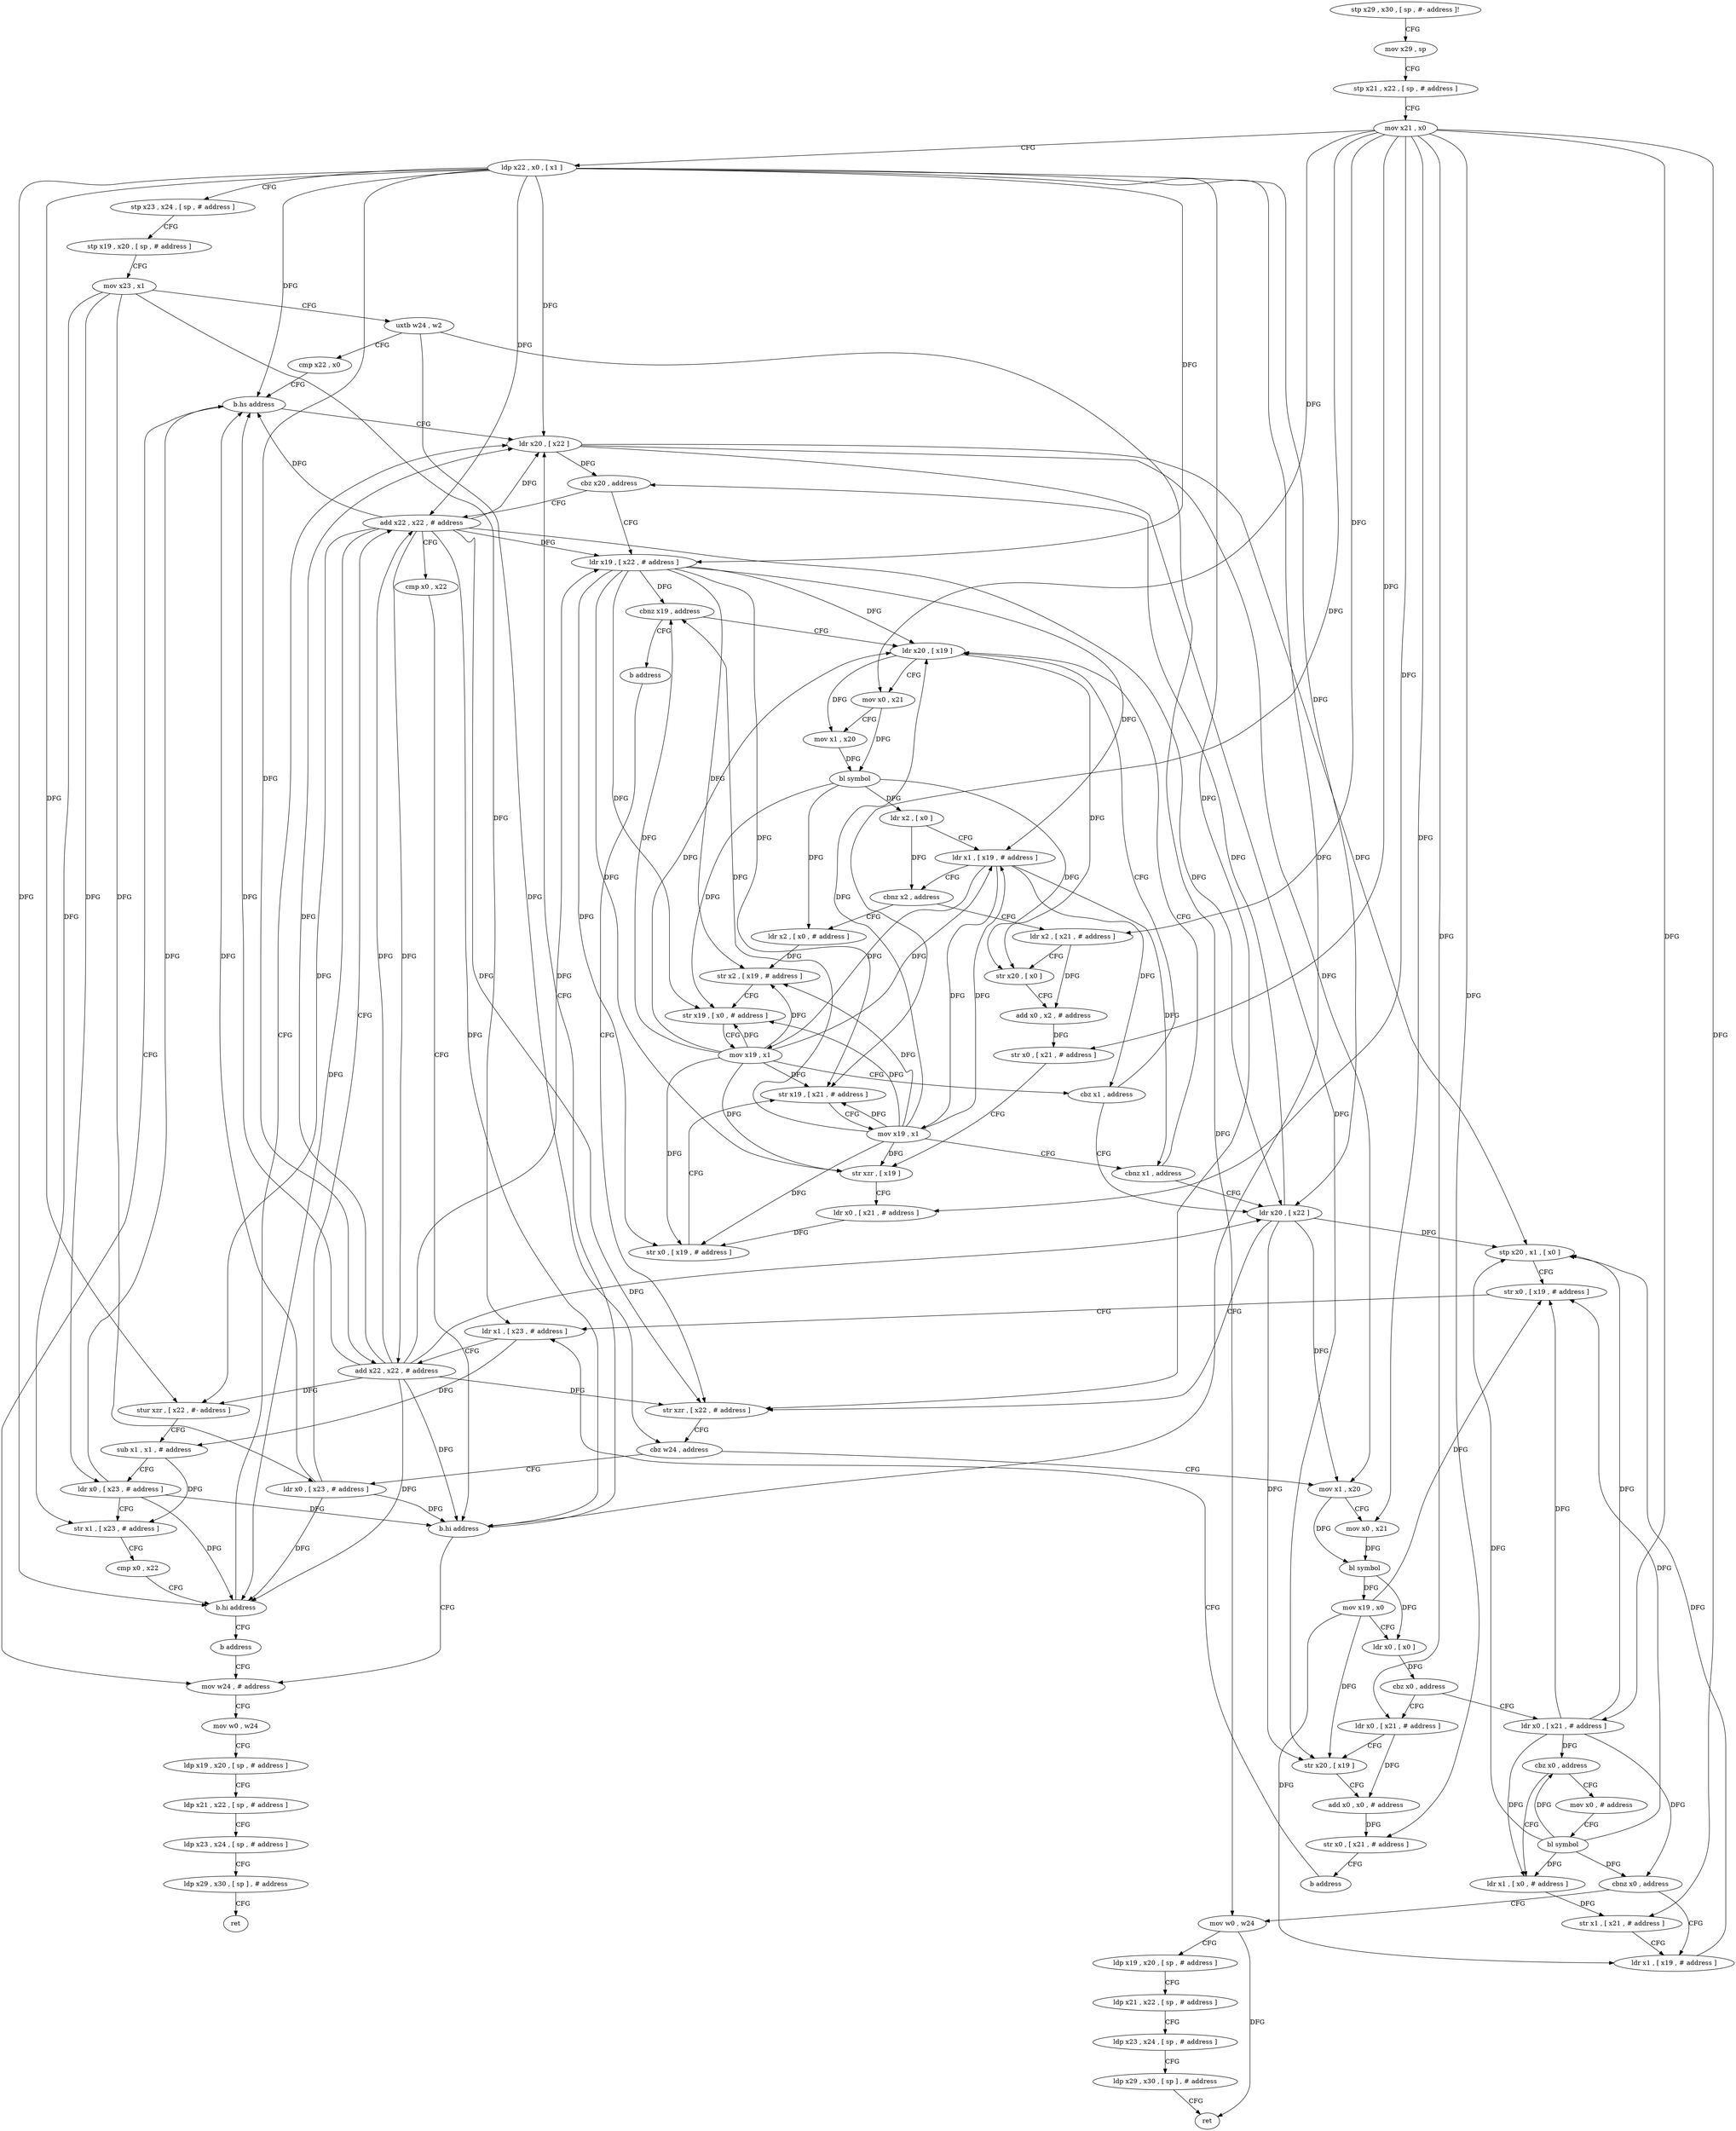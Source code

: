digraph "func" {
"4282904" [label = "stp x29 , x30 , [ sp , #- address ]!" ]
"4282908" [label = "mov x29 , sp" ]
"4282912" [label = "stp x21 , x22 , [ sp , # address ]" ]
"4282916" [label = "mov x21 , x0" ]
"4282920" [label = "ldp x22 , x0 , [ x1 ]" ]
"4282924" [label = "stp x23 , x24 , [ sp , # address ]" ]
"4282928" [label = "stp x19 , x20 , [ sp , # address ]" ]
"4282932" [label = "mov x23 , x1" ]
"4282936" [label = "uxtb w24 , w2" ]
"4282940" [label = "cmp x22 , x0" ]
"4282944" [label = "b.hs address" ]
"4283084" [label = "mov w24 , # address" ]
"4282948" [label = "ldr x20 , [ x22 ]" ]
"4283088" [label = "mov w0 , w24" ]
"4283092" [label = "ldp x19 , x20 , [ sp , # address ]" ]
"4283096" [label = "ldp x21 , x22 , [ sp , # address ]" ]
"4283100" [label = "ldp x23 , x24 , [ sp , # address ]" ]
"4283104" [label = "ldp x29 , x30 , [ sp ] , # address" ]
"4283108" [label = "ret" ]
"4282952" [label = "cbz x20 , address" ]
"4283072" [label = "add x22 , x22 , # address" ]
"4282956" [label = "ldr x19 , [ x22 , # address ]" ]
"4283076" [label = "cmp x0 , x22" ]
"4283080" [label = "b.hi address" ]
"4282960" [label = "cbnz x19 , address" ]
"4282988" [label = "ldr x20 , [ x19 ]" ]
"4282964" [label = "b address" ]
"4282992" [label = "mov x0 , x21" ]
"4282996" [label = "mov x1 , x20" ]
"4283000" [label = "bl symbol" ]
"4283004" [label = "ldr x2 , [ x0 ]" ]
"4283008" [label = "ldr x1 , [ x19 , # address ]" ]
"4283012" [label = "cbnz x2 , address" ]
"4282968" [label = "ldr x2 , [ x0 , # address ]" ]
"4283016" [label = "ldr x2 , [ x21 , # address ]" ]
"4283060" [label = "str xzr , [ x22 , # address ]" ]
"4282972" [label = "str x2 , [ x19 , # address ]" ]
"4282976" [label = "str x19 , [ x0 , # address ]" ]
"4282980" [label = "mov x19 , x1" ]
"4282984" [label = "cbz x1 , address" ]
"4283056" [label = "ldr x20 , [ x22 ]" ]
"4283020" [label = "str x20 , [ x0 ]" ]
"4283024" [label = "add x0 , x2 , # address" ]
"4283028" [label = "str x0 , [ x21 , # address ]" ]
"4283032" [label = "str xzr , [ x19 ]" ]
"4283036" [label = "ldr x0 , [ x21 , # address ]" ]
"4283040" [label = "str x0 , [ x19 , # address ]" ]
"4283044" [label = "str x19 , [ x21 , # address ]" ]
"4283048" [label = "mov x19 , x1" ]
"4283052" [label = "cbnz x1 , address" ]
"4283064" [label = "cbz w24 , address" ]
"4283112" [label = "mov x1 , x20" ]
"4283068" [label = "ldr x0 , [ x23 , # address ]" ]
"4283116" [label = "mov x0 , x21" ]
"4283120" [label = "bl symbol" ]
"4283124" [label = "mov x19 , x0" ]
"4283128" [label = "ldr x0 , [ x0 ]" ]
"4283132" [label = "cbz x0 , address" ]
"4283200" [label = "ldr x0 , [ x21 , # address ]" ]
"4283136" [label = "ldr x0 , [ x21 , # address ]" ]
"4283204" [label = "str x20 , [ x19 ]" ]
"4283208" [label = "add x0 , x0 , # address" ]
"4283212" [label = "str x0 , [ x21 , # address ]" ]
"4283216" [label = "b address" ]
"4283164" [label = "ldr x1 , [ x23 , # address ]" ]
"4283140" [label = "cbz x0 , address" ]
"4283220" [label = "mov x0 , # address" ]
"4283144" [label = "ldr x1 , [ x0 , # address ]" ]
"4283168" [label = "add x22 , x22 , # address" ]
"4283172" [label = "stur xzr , [ x22 , #- address ]" ]
"4283176" [label = "sub x1 , x1 , # address" ]
"4283180" [label = "ldr x0 , [ x23 , # address ]" ]
"4283184" [label = "str x1 , [ x23 , # address ]" ]
"4283188" [label = "cmp x0 , x22" ]
"4283192" [label = "b.hi address" ]
"4283196" [label = "b address" ]
"4283224" [label = "bl symbol" ]
"4283228" [label = "cbnz x0 , address" ]
"4283152" [label = "ldr x1 , [ x19 , # address ]" ]
"4283232" [label = "mov w0 , w24" ]
"4283148" [label = "str x1 , [ x21 , # address ]" ]
"4283156" [label = "stp x20 , x1 , [ x0 ]" ]
"4283160" [label = "str x0 , [ x19 , # address ]" ]
"4283236" [label = "ldp x19 , x20 , [ sp , # address ]" ]
"4283240" [label = "ldp x21 , x22 , [ sp , # address ]" ]
"4283244" [label = "ldp x23 , x24 , [ sp , # address ]" ]
"4283248" [label = "ldp x29 , x30 , [ sp ] , # address" ]
"4283252" [label = "ret" ]
"4282904" -> "4282908" [ label = "CFG" ]
"4282908" -> "4282912" [ label = "CFG" ]
"4282912" -> "4282916" [ label = "CFG" ]
"4282916" -> "4282920" [ label = "CFG" ]
"4282916" -> "4282992" [ label = "DFG" ]
"4282916" -> "4283016" [ label = "DFG" ]
"4282916" -> "4283028" [ label = "DFG" ]
"4282916" -> "4283036" [ label = "DFG" ]
"4282916" -> "4283044" [ label = "DFG" ]
"4282916" -> "4283116" [ label = "DFG" ]
"4282916" -> "4283200" [ label = "DFG" ]
"4282916" -> "4283212" [ label = "DFG" ]
"4282916" -> "4283136" [ label = "DFG" ]
"4282916" -> "4283148" [ label = "DFG" ]
"4282920" -> "4282924" [ label = "CFG" ]
"4282920" -> "4282944" [ label = "DFG" ]
"4282920" -> "4282948" [ label = "DFG" ]
"4282920" -> "4283072" [ label = "DFG" ]
"4282920" -> "4283080" [ label = "DFG" ]
"4282920" -> "4282956" [ label = "DFG" ]
"4282920" -> "4283060" [ label = "DFG" ]
"4282920" -> "4283056" [ label = "DFG" ]
"4282920" -> "4283168" [ label = "DFG" ]
"4282920" -> "4283172" [ label = "DFG" ]
"4282920" -> "4283192" [ label = "DFG" ]
"4282924" -> "4282928" [ label = "CFG" ]
"4282928" -> "4282932" [ label = "CFG" ]
"4282932" -> "4282936" [ label = "CFG" ]
"4282932" -> "4283068" [ label = "DFG" ]
"4282932" -> "4283164" [ label = "DFG" ]
"4282932" -> "4283180" [ label = "DFG" ]
"4282932" -> "4283184" [ label = "DFG" ]
"4282936" -> "4282940" [ label = "CFG" ]
"4282936" -> "4283064" [ label = "DFG" ]
"4282936" -> "4283232" [ label = "DFG" ]
"4282940" -> "4282944" [ label = "CFG" ]
"4282944" -> "4283084" [ label = "CFG" ]
"4282944" -> "4282948" [ label = "CFG" ]
"4283084" -> "4283088" [ label = "CFG" ]
"4282948" -> "4282952" [ label = "DFG" ]
"4282948" -> "4283112" [ label = "DFG" ]
"4282948" -> "4283204" [ label = "DFG" ]
"4282948" -> "4283156" [ label = "DFG" ]
"4283088" -> "4283092" [ label = "CFG" ]
"4283092" -> "4283096" [ label = "CFG" ]
"4283096" -> "4283100" [ label = "CFG" ]
"4283100" -> "4283104" [ label = "CFG" ]
"4283104" -> "4283108" [ label = "CFG" ]
"4282952" -> "4283072" [ label = "CFG" ]
"4282952" -> "4282956" [ label = "CFG" ]
"4283072" -> "4283076" [ label = "CFG" ]
"4283072" -> "4282948" [ label = "DFG" ]
"4283072" -> "4282944" [ label = "DFG" ]
"4283072" -> "4283080" [ label = "DFG" ]
"4283072" -> "4282956" [ label = "DFG" ]
"4283072" -> "4283060" [ label = "DFG" ]
"4283072" -> "4283056" [ label = "DFG" ]
"4283072" -> "4283168" [ label = "DFG" ]
"4283072" -> "4283172" [ label = "DFG" ]
"4283072" -> "4283192" [ label = "DFG" ]
"4282956" -> "4282960" [ label = "DFG" ]
"4282956" -> "4282988" [ label = "DFG" ]
"4282956" -> "4283008" [ label = "DFG" ]
"4282956" -> "4282972" [ label = "DFG" ]
"4282956" -> "4282976" [ label = "DFG" ]
"4282956" -> "4283032" [ label = "DFG" ]
"4282956" -> "4283040" [ label = "DFG" ]
"4282956" -> "4283044" [ label = "DFG" ]
"4283076" -> "4283080" [ label = "CFG" ]
"4283080" -> "4282948" [ label = "CFG" ]
"4283080" -> "4283084" [ label = "CFG" ]
"4282960" -> "4282988" [ label = "CFG" ]
"4282960" -> "4282964" [ label = "CFG" ]
"4282988" -> "4282992" [ label = "CFG" ]
"4282988" -> "4282996" [ label = "DFG" ]
"4282988" -> "4283020" [ label = "DFG" ]
"4282964" -> "4283060" [ label = "CFG" ]
"4282992" -> "4282996" [ label = "CFG" ]
"4282992" -> "4283000" [ label = "DFG" ]
"4282996" -> "4283000" [ label = "DFG" ]
"4283000" -> "4283004" [ label = "DFG" ]
"4283000" -> "4282968" [ label = "DFG" ]
"4283000" -> "4282976" [ label = "DFG" ]
"4283000" -> "4283020" [ label = "DFG" ]
"4283004" -> "4283008" [ label = "CFG" ]
"4283004" -> "4283012" [ label = "DFG" ]
"4283008" -> "4283012" [ label = "CFG" ]
"4283008" -> "4282980" [ label = "DFG" ]
"4283008" -> "4282984" [ label = "DFG" ]
"4283008" -> "4283048" [ label = "DFG" ]
"4283008" -> "4283052" [ label = "DFG" ]
"4283012" -> "4282968" [ label = "CFG" ]
"4283012" -> "4283016" [ label = "CFG" ]
"4282968" -> "4282972" [ label = "DFG" ]
"4283016" -> "4283020" [ label = "CFG" ]
"4283016" -> "4283024" [ label = "DFG" ]
"4283060" -> "4283064" [ label = "CFG" ]
"4282972" -> "4282976" [ label = "CFG" ]
"4282976" -> "4282980" [ label = "CFG" ]
"4282980" -> "4282984" [ label = "CFG" ]
"4282980" -> "4282960" [ label = "DFG" ]
"4282980" -> "4282988" [ label = "DFG" ]
"4282980" -> "4283008" [ label = "DFG" ]
"4282980" -> "4282976" [ label = "DFG" ]
"4282980" -> "4282972" [ label = "DFG" ]
"4282980" -> "4283032" [ label = "DFG" ]
"4282980" -> "4283040" [ label = "DFG" ]
"4282980" -> "4283044" [ label = "DFG" ]
"4282984" -> "4283056" [ label = "CFG" ]
"4282984" -> "4282988" [ label = "CFG" ]
"4283056" -> "4283060" [ label = "CFG" ]
"4283056" -> "4282952" [ label = "DFG" ]
"4283056" -> "4283112" [ label = "DFG" ]
"4283056" -> "4283204" [ label = "DFG" ]
"4283056" -> "4283156" [ label = "DFG" ]
"4283020" -> "4283024" [ label = "CFG" ]
"4283024" -> "4283028" [ label = "DFG" ]
"4283028" -> "4283032" [ label = "CFG" ]
"4283032" -> "4283036" [ label = "CFG" ]
"4283036" -> "4283040" [ label = "DFG" ]
"4283040" -> "4283044" [ label = "CFG" ]
"4283044" -> "4283048" [ label = "CFG" ]
"4283048" -> "4283052" [ label = "CFG" ]
"4283048" -> "4282960" [ label = "DFG" ]
"4283048" -> "4282988" [ label = "DFG" ]
"4283048" -> "4283008" [ label = "DFG" ]
"4283048" -> "4282976" [ label = "DFG" ]
"4283048" -> "4283032" [ label = "DFG" ]
"4283048" -> "4283044" [ label = "DFG" ]
"4283048" -> "4282972" [ label = "DFG" ]
"4283048" -> "4283040" [ label = "DFG" ]
"4283052" -> "4282988" [ label = "CFG" ]
"4283052" -> "4283056" [ label = "CFG" ]
"4283064" -> "4283112" [ label = "CFG" ]
"4283064" -> "4283068" [ label = "CFG" ]
"4283112" -> "4283116" [ label = "CFG" ]
"4283112" -> "4283120" [ label = "DFG" ]
"4283068" -> "4283072" [ label = "CFG" ]
"4283068" -> "4282944" [ label = "DFG" ]
"4283068" -> "4283080" [ label = "DFG" ]
"4283068" -> "4283192" [ label = "DFG" ]
"4283116" -> "4283120" [ label = "DFG" ]
"4283120" -> "4283124" [ label = "DFG" ]
"4283120" -> "4283128" [ label = "DFG" ]
"4283124" -> "4283128" [ label = "CFG" ]
"4283124" -> "4283204" [ label = "DFG" ]
"4283124" -> "4283152" [ label = "DFG" ]
"4283124" -> "4283160" [ label = "DFG" ]
"4283128" -> "4283132" [ label = "DFG" ]
"4283132" -> "4283200" [ label = "CFG" ]
"4283132" -> "4283136" [ label = "CFG" ]
"4283200" -> "4283204" [ label = "CFG" ]
"4283200" -> "4283208" [ label = "DFG" ]
"4283136" -> "4283140" [ label = "DFG" ]
"4283136" -> "4283228" [ label = "DFG" ]
"4283136" -> "4283144" [ label = "DFG" ]
"4283136" -> "4283156" [ label = "DFG" ]
"4283136" -> "4283160" [ label = "DFG" ]
"4283204" -> "4283208" [ label = "CFG" ]
"4283208" -> "4283212" [ label = "DFG" ]
"4283212" -> "4283216" [ label = "CFG" ]
"4283216" -> "4283164" [ label = "CFG" ]
"4283164" -> "4283168" [ label = "CFG" ]
"4283164" -> "4283176" [ label = "DFG" ]
"4283140" -> "4283220" [ label = "CFG" ]
"4283140" -> "4283144" [ label = "CFG" ]
"4283220" -> "4283224" [ label = "CFG" ]
"4283144" -> "4283148" [ label = "DFG" ]
"4283168" -> "4283172" [ label = "DFG" ]
"4283168" -> "4282948" [ label = "DFG" ]
"4283168" -> "4283072" [ label = "DFG" ]
"4283168" -> "4283080" [ label = "DFG" ]
"4283168" -> "4282956" [ label = "DFG" ]
"4283168" -> "4283060" [ label = "DFG" ]
"4283168" -> "4283056" [ label = "DFG" ]
"4283168" -> "4282944" [ label = "DFG" ]
"4283168" -> "4283192" [ label = "DFG" ]
"4283172" -> "4283176" [ label = "CFG" ]
"4283176" -> "4283180" [ label = "CFG" ]
"4283176" -> "4283184" [ label = "DFG" ]
"4283180" -> "4283184" [ label = "CFG" ]
"4283180" -> "4282944" [ label = "DFG" ]
"4283180" -> "4283080" [ label = "DFG" ]
"4283180" -> "4283192" [ label = "DFG" ]
"4283184" -> "4283188" [ label = "CFG" ]
"4283188" -> "4283192" [ label = "CFG" ]
"4283192" -> "4282948" [ label = "CFG" ]
"4283192" -> "4283196" [ label = "CFG" ]
"4283196" -> "4283084" [ label = "CFG" ]
"4283224" -> "4283228" [ label = "DFG" ]
"4283224" -> "4283140" [ label = "DFG" ]
"4283224" -> "4283144" [ label = "DFG" ]
"4283224" -> "4283156" [ label = "DFG" ]
"4283224" -> "4283160" [ label = "DFG" ]
"4283228" -> "4283152" [ label = "CFG" ]
"4283228" -> "4283232" [ label = "CFG" ]
"4283152" -> "4283156" [ label = "DFG" ]
"4283232" -> "4283236" [ label = "CFG" ]
"4283232" -> "4283252" [ label = "DFG" ]
"4283148" -> "4283152" [ label = "CFG" ]
"4283156" -> "4283160" [ label = "CFG" ]
"4283160" -> "4283164" [ label = "CFG" ]
"4283236" -> "4283240" [ label = "CFG" ]
"4283240" -> "4283244" [ label = "CFG" ]
"4283244" -> "4283248" [ label = "CFG" ]
"4283248" -> "4283252" [ label = "CFG" ]
}
